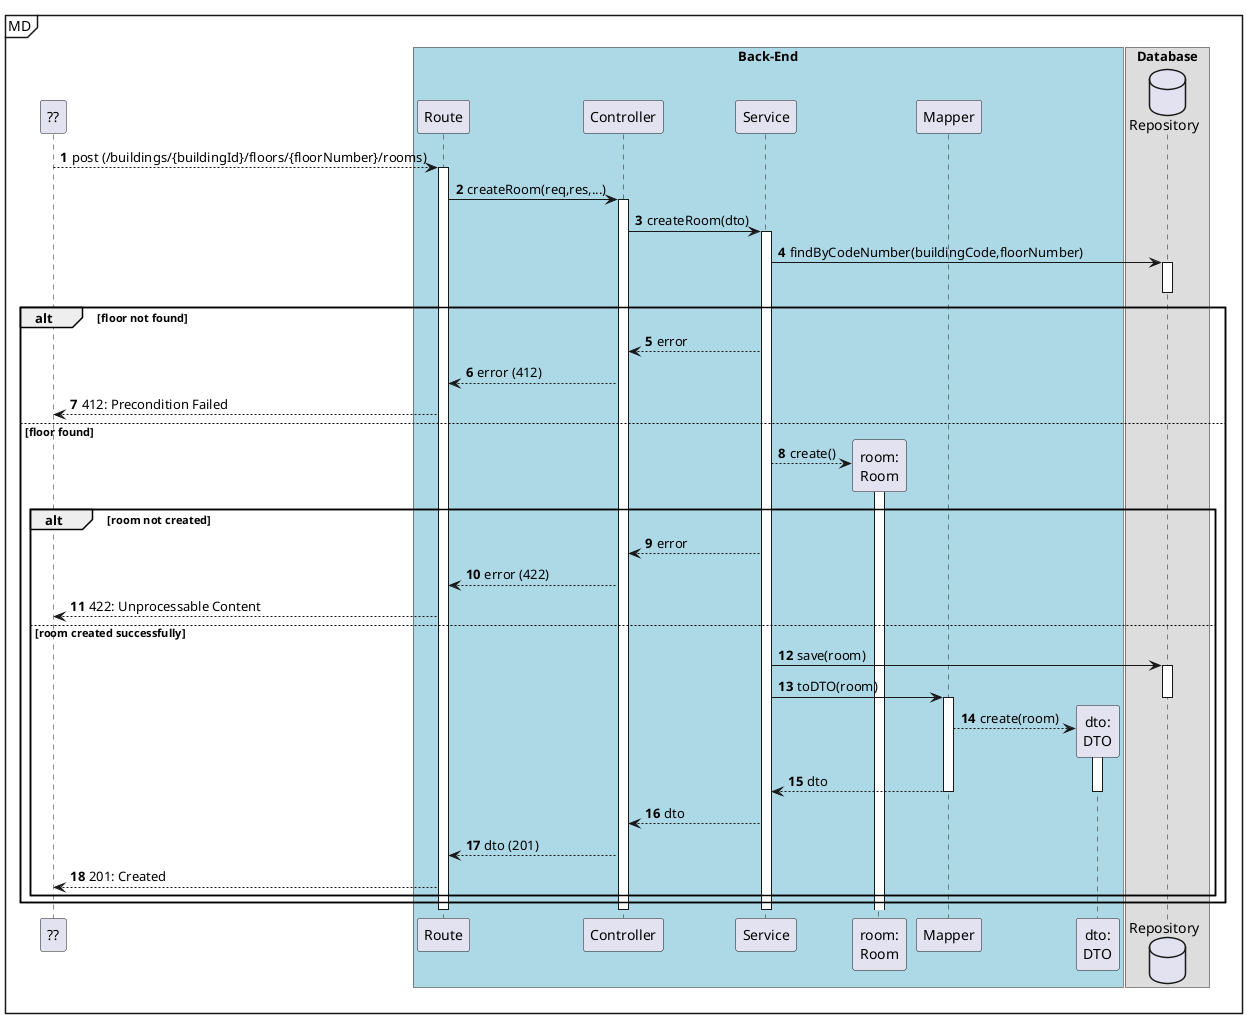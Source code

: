 @startuml
autonumber

participant "??" as ui

mainframe MD
box "Back-End" #LightBlue
participant "Route" as r
participant "Controller" as ctrl
participant "Service" as svc

participant "room:\nRoom" as room
participant "Mapper" as map
participant "dto:\nDTO" as dto
end box

box "Database"
database "Repository" as repo
end box

ui --> r: post (/buildings/{buildingId}/floors/{floorNumber}/rooms)
    activate r
        r -> ctrl : createRoom(req,res,...)
        activate ctrl
            ctrl -> svc : createRoom(dto)
            activate svc
                svc -> repo : findByCodeNumber(buildingCode,floorNumber)
                activate repo
                deactivate repo




                    alt floor not found
                        svc --> ctrl : error
                        ctrl --> r : error (412)
                        r --> ui : 412: Precondition Failed
                    else floor found
                        svc --> room** : create()

                        activate room
                        deactivate room

                        alt room not created
                            svc --> ctrl : error
                            ctrl --> r : error (422)
                            r --> ui : 422: Unprocessable Content

                        else room created successfully
                            svc -> repo : save(room)

                            activate repo
                                svc -> map : toDTO(room)
                            deactivate repo

                            activate map
                                map --> dto** : create(room)
                                activate dto
                                    map --> svc : dto
                                deactivate dto
                            deactivate map

                            svc --> ctrl : dto
                            ctrl --> r : dto (201)
                            r --> ui : 201: Created

                    end
                end
            deactivate svc
        deactivate ctrl
    deactivate r

@enduml
